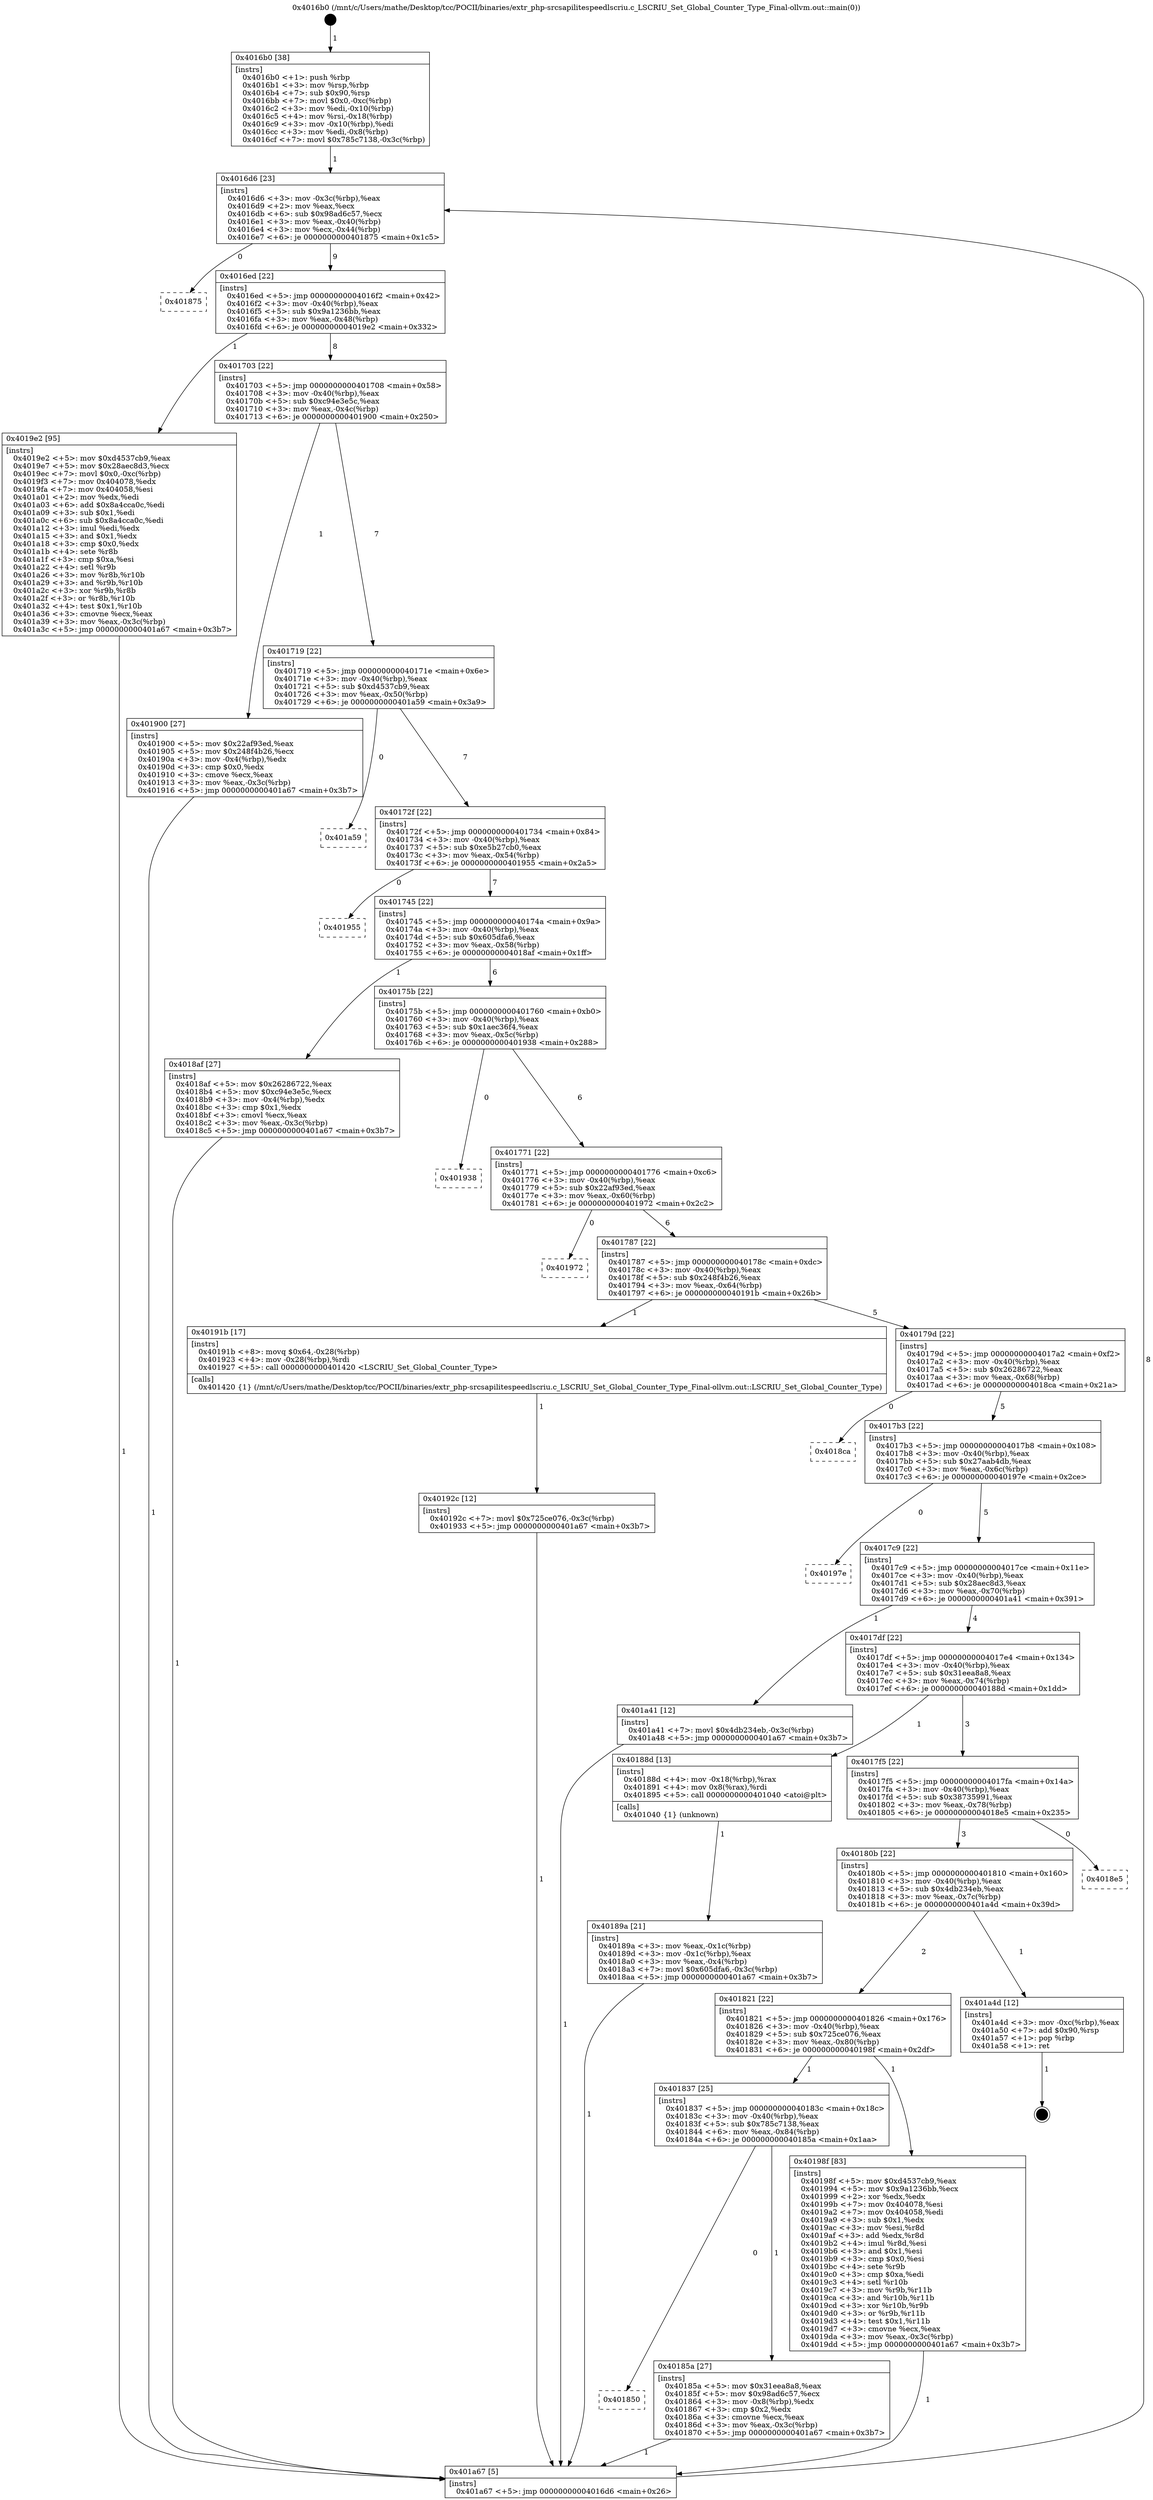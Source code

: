 digraph "0x4016b0" {
  label = "0x4016b0 (/mnt/c/Users/mathe/Desktop/tcc/POCII/binaries/extr_php-srcsapilitespeedlscriu.c_LSCRIU_Set_Global_Counter_Type_Final-ollvm.out::main(0))"
  labelloc = "t"
  node[shape=record]

  Entry [label="",width=0.3,height=0.3,shape=circle,fillcolor=black,style=filled]
  "0x4016d6" [label="{
     0x4016d6 [23]\l
     | [instrs]\l
     &nbsp;&nbsp;0x4016d6 \<+3\>: mov -0x3c(%rbp),%eax\l
     &nbsp;&nbsp;0x4016d9 \<+2\>: mov %eax,%ecx\l
     &nbsp;&nbsp;0x4016db \<+6\>: sub $0x98ad6c57,%ecx\l
     &nbsp;&nbsp;0x4016e1 \<+3\>: mov %eax,-0x40(%rbp)\l
     &nbsp;&nbsp;0x4016e4 \<+3\>: mov %ecx,-0x44(%rbp)\l
     &nbsp;&nbsp;0x4016e7 \<+6\>: je 0000000000401875 \<main+0x1c5\>\l
  }"]
  "0x401875" [label="{
     0x401875\l
  }", style=dashed]
  "0x4016ed" [label="{
     0x4016ed [22]\l
     | [instrs]\l
     &nbsp;&nbsp;0x4016ed \<+5\>: jmp 00000000004016f2 \<main+0x42\>\l
     &nbsp;&nbsp;0x4016f2 \<+3\>: mov -0x40(%rbp),%eax\l
     &nbsp;&nbsp;0x4016f5 \<+5\>: sub $0x9a1236bb,%eax\l
     &nbsp;&nbsp;0x4016fa \<+3\>: mov %eax,-0x48(%rbp)\l
     &nbsp;&nbsp;0x4016fd \<+6\>: je 00000000004019e2 \<main+0x332\>\l
  }"]
  Exit [label="",width=0.3,height=0.3,shape=circle,fillcolor=black,style=filled,peripheries=2]
  "0x4019e2" [label="{
     0x4019e2 [95]\l
     | [instrs]\l
     &nbsp;&nbsp;0x4019e2 \<+5\>: mov $0xd4537cb9,%eax\l
     &nbsp;&nbsp;0x4019e7 \<+5\>: mov $0x28aec8d3,%ecx\l
     &nbsp;&nbsp;0x4019ec \<+7\>: movl $0x0,-0xc(%rbp)\l
     &nbsp;&nbsp;0x4019f3 \<+7\>: mov 0x404078,%edx\l
     &nbsp;&nbsp;0x4019fa \<+7\>: mov 0x404058,%esi\l
     &nbsp;&nbsp;0x401a01 \<+2\>: mov %edx,%edi\l
     &nbsp;&nbsp;0x401a03 \<+6\>: add $0x8a4cca0c,%edi\l
     &nbsp;&nbsp;0x401a09 \<+3\>: sub $0x1,%edi\l
     &nbsp;&nbsp;0x401a0c \<+6\>: sub $0x8a4cca0c,%edi\l
     &nbsp;&nbsp;0x401a12 \<+3\>: imul %edi,%edx\l
     &nbsp;&nbsp;0x401a15 \<+3\>: and $0x1,%edx\l
     &nbsp;&nbsp;0x401a18 \<+3\>: cmp $0x0,%edx\l
     &nbsp;&nbsp;0x401a1b \<+4\>: sete %r8b\l
     &nbsp;&nbsp;0x401a1f \<+3\>: cmp $0xa,%esi\l
     &nbsp;&nbsp;0x401a22 \<+4\>: setl %r9b\l
     &nbsp;&nbsp;0x401a26 \<+3\>: mov %r8b,%r10b\l
     &nbsp;&nbsp;0x401a29 \<+3\>: and %r9b,%r10b\l
     &nbsp;&nbsp;0x401a2c \<+3\>: xor %r9b,%r8b\l
     &nbsp;&nbsp;0x401a2f \<+3\>: or %r8b,%r10b\l
     &nbsp;&nbsp;0x401a32 \<+4\>: test $0x1,%r10b\l
     &nbsp;&nbsp;0x401a36 \<+3\>: cmovne %ecx,%eax\l
     &nbsp;&nbsp;0x401a39 \<+3\>: mov %eax,-0x3c(%rbp)\l
     &nbsp;&nbsp;0x401a3c \<+5\>: jmp 0000000000401a67 \<main+0x3b7\>\l
  }"]
  "0x401703" [label="{
     0x401703 [22]\l
     | [instrs]\l
     &nbsp;&nbsp;0x401703 \<+5\>: jmp 0000000000401708 \<main+0x58\>\l
     &nbsp;&nbsp;0x401708 \<+3\>: mov -0x40(%rbp),%eax\l
     &nbsp;&nbsp;0x40170b \<+5\>: sub $0xc94e3e5c,%eax\l
     &nbsp;&nbsp;0x401710 \<+3\>: mov %eax,-0x4c(%rbp)\l
     &nbsp;&nbsp;0x401713 \<+6\>: je 0000000000401900 \<main+0x250\>\l
  }"]
  "0x40192c" [label="{
     0x40192c [12]\l
     | [instrs]\l
     &nbsp;&nbsp;0x40192c \<+7\>: movl $0x725ce076,-0x3c(%rbp)\l
     &nbsp;&nbsp;0x401933 \<+5\>: jmp 0000000000401a67 \<main+0x3b7\>\l
  }"]
  "0x401900" [label="{
     0x401900 [27]\l
     | [instrs]\l
     &nbsp;&nbsp;0x401900 \<+5\>: mov $0x22af93ed,%eax\l
     &nbsp;&nbsp;0x401905 \<+5\>: mov $0x248f4b26,%ecx\l
     &nbsp;&nbsp;0x40190a \<+3\>: mov -0x4(%rbp),%edx\l
     &nbsp;&nbsp;0x40190d \<+3\>: cmp $0x0,%edx\l
     &nbsp;&nbsp;0x401910 \<+3\>: cmove %ecx,%eax\l
     &nbsp;&nbsp;0x401913 \<+3\>: mov %eax,-0x3c(%rbp)\l
     &nbsp;&nbsp;0x401916 \<+5\>: jmp 0000000000401a67 \<main+0x3b7\>\l
  }"]
  "0x401719" [label="{
     0x401719 [22]\l
     | [instrs]\l
     &nbsp;&nbsp;0x401719 \<+5\>: jmp 000000000040171e \<main+0x6e\>\l
     &nbsp;&nbsp;0x40171e \<+3\>: mov -0x40(%rbp),%eax\l
     &nbsp;&nbsp;0x401721 \<+5\>: sub $0xd4537cb9,%eax\l
     &nbsp;&nbsp;0x401726 \<+3\>: mov %eax,-0x50(%rbp)\l
     &nbsp;&nbsp;0x401729 \<+6\>: je 0000000000401a59 \<main+0x3a9\>\l
  }"]
  "0x40189a" [label="{
     0x40189a [21]\l
     | [instrs]\l
     &nbsp;&nbsp;0x40189a \<+3\>: mov %eax,-0x1c(%rbp)\l
     &nbsp;&nbsp;0x40189d \<+3\>: mov -0x1c(%rbp),%eax\l
     &nbsp;&nbsp;0x4018a0 \<+3\>: mov %eax,-0x4(%rbp)\l
     &nbsp;&nbsp;0x4018a3 \<+7\>: movl $0x605dfa6,-0x3c(%rbp)\l
     &nbsp;&nbsp;0x4018aa \<+5\>: jmp 0000000000401a67 \<main+0x3b7\>\l
  }"]
  "0x401a59" [label="{
     0x401a59\l
  }", style=dashed]
  "0x40172f" [label="{
     0x40172f [22]\l
     | [instrs]\l
     &nbsp;&nbsp;0x40172f \<+5\>: jmp 0000000000401734 \<main+0x84\>\l
     &nbsp;&nbsp;0x401734 \<+3\>: mov -0x40(%rbp),%eax\l
     &nbsp;&nbsp;0x401737 \<+5\>: sub $0xe5b27cb0,%eax\l
     &nbsp;&nbsp;0x40173c \<+3\>: mov %eax,-0x54(%rbp)\l
     &nbsp;&nbsp;0x40173f \<+6\>: je 0000000000401955 \<main+0x2a5\>\l
  }"]
  "0x4016b0" [label="{
     0x4016b0 [38]\l
     | [instrs]\l
     &nbsp;&nbsp;0x4016b0 \<+1\>: push %rbp\l
     &nbsp;&nbsp;0x4016b1 \<+3\>: mov %rsp,%rbp\l
     &nbsp;&nbsp;0x4016b4 \<+7\>: sub $0x90,%rsp\l
     &nbsp;&nbsp;0x4016bb \<+7\>: movl $0x0,-0xc(%rbp)\l
     &nbsp;&nbsp;0x4016c2 \<+3\>: mov %edi,-0x10(%rbp)\l
     &nbsp;&nbsp;0x4016c5 \<+4\>: mov %rsi,-0x18(%rbp)\l
     &nbsp;&nbsp;0x4016c9 \<+3\>: mov -0x10(%rbp),%edi\l
     &nbsp;&nbsp;0x4016cc \<+3\>: mov %edi,-0x8(%rbp)\l
     &nbsp;&nbsp;0x4016cf \<+7\>: movl $0x785c7138,-0x3c(%rbp)\l
  }"]
  "0x401955" [label="{
     0x401955\l
  }", style=dashed]
  "0x401745" [label="{
     0x401745 [22]\l
     | [instrs]\l
     &nbsp;&nbsp;0x401745 \<+5\>: jmp 000000000040174a \<main+0x9a\>\l
     &nbsp;&nbsp;0x40174a \<+3\>: mov -0x40(%rbp),%eax\l
     &nbsp;&nbsp;0x40174d \<+5\>: sub $0x605dfa6,%eax\l
     &nbsp;&nbsp;0x401752 \<+3\>: mov %eax,-0x58(%rbp)\l
     &nbsp;&nbsp;0x401755 \<+6\>: je 00000000004018af \<main+0x1ff\>\l
  }"]
  "0x401a67" [label="{
     0x401a67 [5]\l
     | [instrs]\l
     &nbsp;&nbsp;0x401a67 \<+5\>: jmp 00000000004016d6 \<main+0x26\>\l
  }"]
  "0x4018af" [label="{
     0x4018af [27]\l
     | [instrs]\l
     &nbsp;&nbsp;0x4018af \<+5\>: mov $0x26286722,%eax\l
     &nbsp;&nbsp;0x4018b4 \<+5\>: mov $0xc94e3e5c,%ecx\l
     &nbsp;&nbsp;0x4018b9 \<+3\>: mov -0x4(%rbp),%edx\l
     &nbsp;&nbsp;0x4018bc \<+3\>: cmp $0x1,%edx\l
     &nbsp;&nbsp;0x4018bf \<+3\>: cmovl %ecx,%eax\l
     &nbsp;&nbsp;0x4018c2 \<+3\>: mov %eax,-0x3c(%rbp)\l
     &nbsp;&nbsp;0x4018c5 \<+5\>: jmp 0000000000401a67 \<main+0x3b7\>\l
  }"]
  "0x40175b" [label="{
     0x40175b [22]\l
     | [instrs]\l
     &nbsp;&nbsp;0x40175b \<+5\>: jmp 0000000000401760 \<main+0xb0\>\l
     &nbsp;&nbsp;0x401760 \<+3\>: mov -0x40(%rbp),%eax\l
     &nbsp;&nbsp;0x401763 \<+5\>: sub $0x1aec36f4,%eax\l
     &nbsp;&nbsp;0x401768 \<+3\>: mov %eax,-0x5c(%rbp)\l
     &nbsp;&nbsp;0x40176b \<+6\>: je 0000000000401938 \<main+0x288\>\l
  }"]
  "0x401850" [label="{
     0x401850\l
  }", style=dashed]
  "0x401938" [label="{
     0x401938\l
  }", style=dashed]
  "0x401771" [label="{
     0x401771 [22]\l
     | [instrs]\l
     &nbsp;&nbsp;0x401771 \<+5\>: jmp 0000000000401776 \<main+0xc6\>\l
     &nbsp;&nbsp;0x401776 \<+3\>: mov -0x40(%rbp),%eax\l
     &nbsp;&nbsp;0x401779 \<+5\>: sub $0x22af93ed,%eax\l
     &nbsp;&nbsp;0x40177e \<+3\>: mov %eax,-0x60(%rbp)\l
     &nbsp;&nbsp;0x401781 \<+6\>: je 0000000000401972 \<main+0x2c2\>\l
  }"]
  "0x40185a" [label="{
     0x40185a [27]\l
     | [instrs]\l
     &nbsp;&nbsp;0x40185a \<+5\>: mov $0x31eea8a8,%eax\l
     &nbsp;&nbsp;0x40185f \<+5\>: mov $0x98ad6c57,%ecx\l
     &nbsp;&nbsp;0x401864 \<+3\>: mov -0x8(%rbp),%edx\l
     &nbsp;&nbsp;0x401867 \<+3\>: cmp $0x2,%edx\l
     &nbsp;&nbsp;0x40186a \<+3\>: cmovne %ecx,%eax\l
     &nbsp;&nbsp;0x40186d \<+3\>: mov %eax,-0x3c(%rbp)\l
     &nbsp;&nbsp;0x401870 \<+5\>: jmp 0000000000401a67 \<main+0x3b7\>\l
  }"]
  "0x401972" [label="{
     0x401972\l
  }", style=dashed]
  "0x401787" [label="{
     0x401787 [22]\l
     | [instrs]\l
     &nbsp;&nbsp;0x401787 \<+5\>: jmp 000000000040178c \<main+0xdc\>\l
     &nbsp;&nbsp;0x40178c \<+3\>: mov -0x40(%rbp),%eax\l
     &nbsp;&nbsp;0x40178f \<+5\>: sub $0x248f4b26,%eax\l
     &nbsp;&nbsp;0x401794 \<+3\>: mov %eax,-0x64(%rbp)\l
     &nbsp;&nbsp;0x401797 \<+6\>: je 000000000040191b \<main+0x26b\>\l
  }"]
  "0x401837" [label="{
     0x401837 [25]\l
     | [instrs]\l
     &nbsp;&nbsp;0x401837 \<+5\>: jmp 000000000040183c \<main+0x18c\>\l
     &nbsp;&nbsp;0x40183c \<+3\>: mov -0x40(%rbp),%eax\l
     &nbsp;&nbsp;0x40183f \<+5\>: sub $0x785c7138,%eax\l
     &nbsp;&nbsp;0x401844 \<+6\>: mov %eax,-0x84(%rbp)\l
     &nbsp;&nbsp;0x40184a \<+6\>: je 000000000040185a \<main+0x1aa\>\l
  }"]
  "0x40191b" [label="{
     0x40191b [17]\l
     | [instrs]\l
     &nbsp;&nbsp;0x40191b \<+8\>: movq $0x64,-0x28(%rbp)\l
     &nbsp;&nbsp;0x401923 \<+4\>: mov -0x28(%rbp),%rdi\l
     &nbsp;&nbsp;0x401927 \<+5\>: call 0000000000401420 \<LSCRIU_Set_Global_Counter_Type\>\l
     | [calls]\l
     &nbsp;&nbsp;0x401420 \{1\} (/mnt/c/Users/mathe/Desktop/tcc/POCII/binaries/extr_php-srcsapilitespeedlscriu.c_LSCRIU_Set_Global_Counter_Type_Final-ollvm.out::LSCRIU_Set_Global_Counter_Type)\l
  }"]
  "0x40179d" [label="{
     0x40179d [22]\l
     | [instrs]\l
     &nbsp;&nbsp;0x40179d \<+5\>: jmp 00000000004017a2 \<main+0xf2\>\l
     &nbsp;&nbsp;0x4017a2 \<+3\>: mov -0x40(%rbp),%eax\l
     &nbsp;&nbsp;0x4017a5 \<+5\>: sub $0x26286722,%eax\l
     &nbsp;&nbsp;0x4017aa \<+3\>: mov %eax,-0x68(%rbp)\l
     &nbsp;&nbsp;0x4017ad \<+6\>: je 00000000004018ca \<main+0x21a\>\l
  }"]
  "0x40198f" [label="{
     0x40198f [83]\l
     | [instrs]\l
     &nbsp;&nbsp;0x40198f \<+5\>: mov $0xd4537cb9,%eax\l
     &nbsp;&nbsp;0x401994 \<+5\>: mov $0x9a1236bb,%ecx\l
     &nbsp;&nbsp;0x401999 \<+2\>: xor %edx,%edx\l
     &nbsp;&nbsp;0x40199b \<+7\>: mov 0x404078,%esi\l
     &nbsp;&nbsp;0x4019a2 \<+7\>: mov 0x404058,%edi\l
     &nbsp;&nbsp;0x4019a9 \<+3\>: sub $0x1,%edx\l
     &nbsp;&nbsp;0x4019ac \<+3\>: mov %esi,%r8d\l
     &nbsp;&nbsp;0x4019af \<+3\>: add %edx,%r8d\l
     &nbsp;&nbsp;0x4019b2 \<+4\>: imul %r8d,%esi\l
     &nbsp;&nbsp;0x4019b6 \<+3\>: and $0x1,%esi\l
     &nbsp;&nbsp;0x4019b9 \<+3\>: cmp $0x0,%esi\l
     &nbsp;&nbsp;0x4019bc \<+4\>: sete %r9b\l
     &nbsp;&nbsp;0x4019c0 \<+3\>: cmp $0xa,%edi\l
     &nbsp;&nbsp;0x4019c3 \<+4\>: setl %r10b\l
     &nbsp;&nbsp;0x4019c7 \<+3\>: mov %r9b,%r11b\l
     &nbsp;&nbsp;0x4019ca \<+3\>: and %r10b,%r11b\l
     &nbsp;&nbsp;0x4019cd \<+3\>: xor %r10b,%r9b\l
     &nbsp;&nbsp;0x4019d0 \<+3\>: or %r9b,%r11b\l
     &nbsp;&nbsp;0x4019d3 \<+4\>: test $0x1,%r11b\l
     &nbsp;&nbsp;0x4019d7 \<+3\>: cmovne %ecx,%eax\l
     &nbsp;&nbsp;0x4019da \<+3\>: mov %eax,-0x3c(%rbp)\l
     &nbsp;&nbsp;0x4019dd \<+5\>: jmp 0000000000401a67 \<main+0x3b7\>\l
  }"]
  "0x4018ca" [label="{
     0x4018ca\l
  }", style=dashed]
  "0x4017b3" [label="{
     0x4017b3 [22]\l
     | [instrs]\l
     &nbsp;&nbsp;0x4017b3 \<+5\>: jmp 00000000004017b8 \<main+0x108\>\l
     &nbsp;&nbsp;0x4017b8 \<+3\>: mov -0x40(%rbp),%eax\l
     &nbsp;&nbsp;0x4017bb \<+5\>: sub $0x27aab4db,%eax\l
     &nbsp;&nbsp;0x4017c0 \<+3\>: mov %eax,-0x6c(%rbp)\l
     &nbsp;&nbsp;0x4017c3 \<+6\>: je 000000000040197e \<main+0x2ce\>\l
  }"]
  "0x401821" [label="{
     0x401821 [22]\l
     | [instrs]\l
     &nbsp;&nbsp;0x401821 \<+5\>: jmp 0000000000401826 \<main+0x176\>\l
     &nbsp;&nbsp;0x401826 \<+3\>: mov -0x40(%rbp),%eax\l
     &nbsp;&nbsp;0x401829 \<+5\>: sub $0x725ce076,%eax\l
     &nbsp;&nbsp;0x40182e \<+3\>: mov %eax,-0x80(%rbp)\l
     &nbsp;&nbsp;0x401831 \<+6\>: je 000000000040198f \<main+0x2df\>\l
  }"]
  "0x40197e" [label="{
     0x40197e\l
  }", style=dashed]
  "0x4017c9" [label="{
     0x4017c9 [22]\l
     | [instrs]\l
     &nbsp;&nbsp;0x4017c9 \<+5\>: jmp 00000000004017ce \<main+0x11e\>\l
     &nbsp;&nbsp;0x4017ce \<+3\>: mov -0x40(%rbp),%eax\l
     &nbsp;&nbsp;0x4017d1 \<+5\>: sub $0x28aec8d3,%eax\l
     &nbsp;&nbsp;0x4017d6 \<+3\>: mov %eax,-0x70(%rbp)\l
     &nbsp;&nbsp;0x4017d9 \<+6\>: je 0000000000401a41 \<main+0x391\>\l
  }"]
  "0x401a4d" [label="{
     0x401a4d [12]\l
     | [instrs]\l
     &nbsp;&nbsp;0x401a4d \<+3\>: mov -0xc(%rbp),%eax\l
     &nbsp;&nbsp;0x401a50 \<+7\>: add $0x90,%rsp\l
     &nbsp;&nbsp;0x401a57 \<+1\>: pop %rbp\l
     &nbsp;&nbsp;0x401a58 \<+1\>: ret\l
  }"]
  "0x401a41" [label="{
     0x401a41 [12]\l
     | [instrs]\l
     &nbsp;&nbsp;0x401a41 \<+7\>: movl $0x4db234eb,-0x3c(%rbp)\l
     &nbsp;&nbsp;0x401a48 \<+5\>: jmp 0000000000401a67 \<main+0x3b7\>\l
  }"]
  "0x4017df" [label="{
     0x4017df [22]\l
     | [instrs]\l
     &nbsp;&nbsp;0x4017df \<+5\>: jmp 00000000004017e4 \<main+0x134\>\l
     &nbsp;&nbsp;0x4017e4 \<+3\>: mov -0x40(%rbp),%eax\l
     &nbsp;&nbsp;0x4017e7 \<+5\>: sub $0x31eea8a8,%eax\l
     &nbsp;&nbsp;0x4017ec \<+3\>: mov %eax,-0x74(%rbp)\l
     &nbsp;&nbsp;0x4017ef \<+6\>: je 000000000040188d \<main+0x1dd\>\l
  }"]
  "0x40180b" [label="{
     0x40180b [22]\l
     | [instrs]\l
     &nbsp;&nbsp;0x40180b \<+5\>: jmp 0000000000401810 \<main+0x160\>\l
     &nbsp;&nbsp;0x401810 \<+3\>: mov -0x40(%rbp),%eax\l
     &nbsp;&nbsp;0x401813 \<+5\>: sub $0x4db234eb,%eax\l
     &nbsp;&nbsp;0x401818 \<+3\>: mov %eax,-0x7c(%rbp)\l
     &nbsp;&nbsp;0x40181b \<+6\>: je 0000000000401a4d \<main+0x39d\>\l
  }"]
  "0x40188d" [label="{
     0x40188d [13]\l
     | [instrs]\l
     &nbsp;&nbsp;0x40188d \<+4\>: mov -0x18(%rbp),%rax\l
     &nbsp;&nbsp;0x401891 \<+4\>: mov 0x8(%rax),%rdi\l
     &nbsp;&nbsp;0x401895 \<+5\>: call 0000000000401040 \<atoi@plt\>\l
     | [calls]\l
     &nbsp;&nbsp;0x401040 \{1\} (unknown)\l
  }"]
  "0x4017f5" [label="{
     0x4017f5 [22]\l
     | [instrs]\l
     &nbsp;&nbsp;0x4017f5 \<+5\>: jmp 00000000004017fa \<main+0x14a\>\l
     &nbsp;&nbsp;0x4017fa \<+3\>: mov -0x40(%rbp),%eax\l
     &nbsp;&nbsp;0x4017fd \<+5\>: sub $0x38735991,%eax\l
     &nbsp;&nbsp;0x401802 \<+3\>: mov %eax,-0x78(%rbp)\l
     &nbsp;&nbsp;0x401805 \<+6\>: je 00000000004018e5 \<main+0x235\>\l
  }"]
  "0x4018e5" [label="{
     0x4018e5\l
  }", style=dashed]
  Entry -> "0x4016b0" [label=" 1"]
  "0x4016d6" -> "0x401875" [label=" 0"]
  "0x4016d6" -> "0x4016ed" [label=" 9"]
  "0x401a4d" -> Exit [label=" 1"]
  "0x4016ed" -> "0x4019e2" [label=" 1"]
  "0x4016ed" -> "0x401703" [label=" 8"]
  "0x401a41" -> "0x401a67" [label=" 1"]
  "0x401703" -> "0x401900" [label=" 1"]
  "0x401703" -> "0x401719" [label=" 7"]
  "0x4019e2" -> "0x401a67" [label=" 1"]
  "0x401719" -> "0x401a59" [label=" 0"]
  "0x401719" -> "0x40172f" [label=" 7"]
  "0x40198f" -> "0x401a67" [label=" 1"]
  "0x40172f" -> "0x401955" [label=" 0"]
  "0x40172f" -> "0x401745" [label=" 7"]
  "0x40192c" -> "0x401a67" [label=" 1"]
  "0x401745" -> "0x4018af" [label=" 1"]
  "0x401745" -> "0x40175b" [label=" 6"]
  "0x40191b" -> "0x40192c" [label=" 1"]
  "0x40175b" -> "0x401938" [label=" 0"]
  "0x40175b" -> "0x401771" [label=" 6"]
  "0x401900" -> "0x401a67" [label=" 1"]
  "0x401771" -> "0x401972" [label=" 0"]
  "0x401771" -> "0x401787" [label=" 6"]
  "0x4018af" -> "0x401a67" [label=" 1"]
  "0x401787" -> "0x40191b" [label=" 1"]
  "0x401787" -> "0x40179d" [label=" 5"]
  "0x40188d" -> "0x40189a" [label=" 1"]
  "0x40179d" -> "0x4018ca" [label=" 0"]
  "0x40179d" -> "0x4017b3" [label=" 5"]
  "0x401a67" -> "0x4016d6" [label=" 8"]
  "0x4017b3" -> "0x40197e" [label=" 0"]
  "0x4017b3" -> "0x4017c9" [label=" 5"]
  "0x40185a" -> "0x401a67" [label=" 1"]
  "0x4017c9" -> "0x401a41" [label=" 1"]
  "0x4017c9" -> "0x4017df" [label=" 4"]
  "0x401837" -> "0x401850" [label=" 0"]
  "0x4017df" -> "0x40188d" [label=" 1"]
  "0x4017df" -> "0x4017f5" [label=" 3"]
  "0x40189a" -> "0x401a67" [label=" 1"]
  "0x4017f5" -> "0x4018e5" [label=" 0"]
  "0x4017f5" -> "0x40180b" [label=" 3"]
  "0x401837" -> "0x40185a" [label=" 1"]
  "0x40180b" -> "0x401a4d" [label=" 1"]
  "0x40180b" -> "0x401821" [label=" 2"]
  "0x4016b0" -> "0x4016d6" [label=" 1"]
  "0x401821" -> "0x40198f" [label=" 1"]
  "0x401821" -> "0x401837" [label=" 1"]
}
